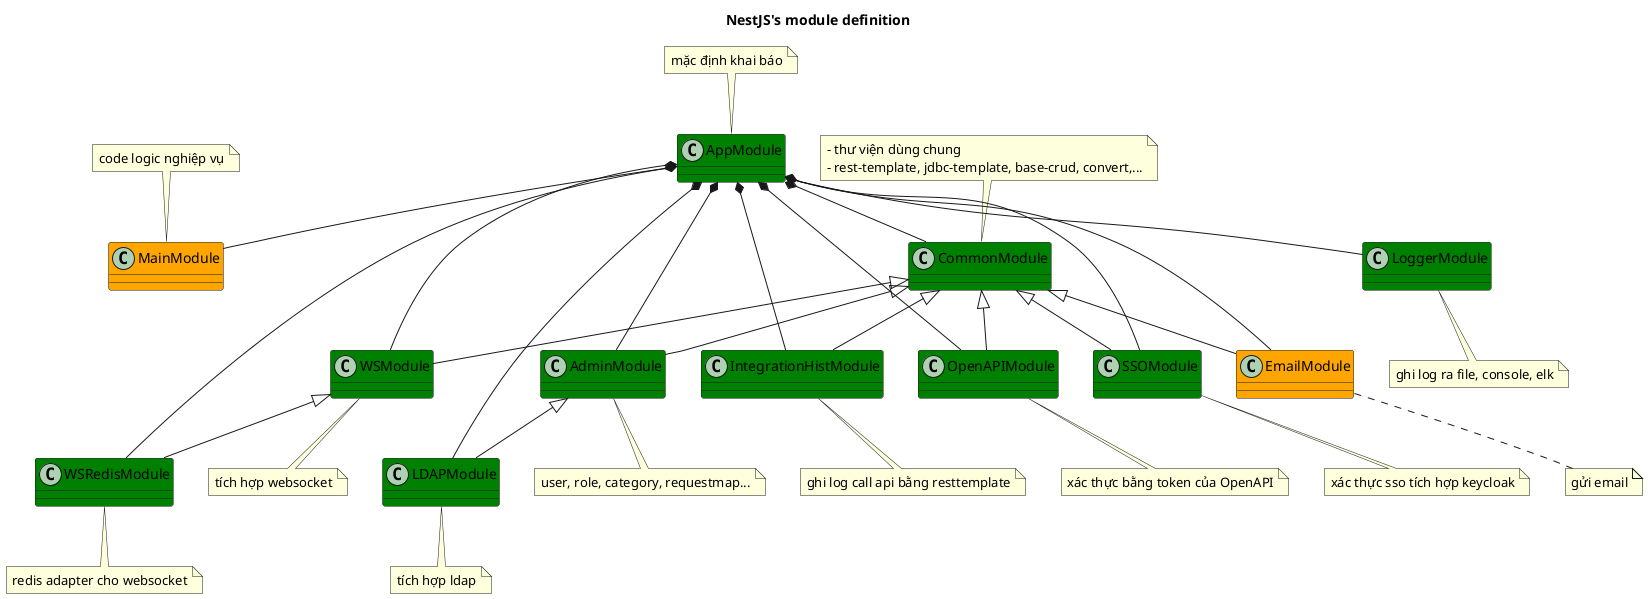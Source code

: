 @startuml modules
title NestJS's module definition

class MainModule #orange
note top
code logic nghiệp vụ
end note

class AppModule #green
note top
mặc định khai báo
end note

class CommonModule #green
note top
- thư viện dùng chung
- rest-template, jdbc-template, base-crud, convert,...
end note

class AdminModule #green
note bottom
user, role, category, requestmap...
end note

class IntegrationHistModule #green
note bottom
ghi log call api bằng resttemplate
end note

class LDAPModule #green
note bottom
tích hợp ldap
end note

class LoggerModule #green
note bottom
ghi log ra file, console, elk
end note

class OpenAPIModule #green
note bottom
xác thực bằng token của OpenAPI
end note

class SSOModule #green
note bottom
xác thực sso tích hợp keycloak
end note

class WSModule #green
note bottom
tích hợp websocket
end note

class WSRedisModule #green
note bottom
redis adapter cho websocket
end note

class EmailModule #orange
note bottom
gửi email
end note

' MainModule
AppModule *-- MainModule

' CommonModule
AppModule *-- CommonModule

' AdminModule
AppModule *-- AdminModule
CommonModule <|-- AdminModule

' IntegrationHistModule
AppModule *-- IntegrationHistModule
CommonModule <|-- IntegrationHistModule

' LDAPModule
AppModule *-- LDAPModule
AdminModule <|-- LDAPModule

' LoggerModule
AppModule *-- LoggerModule

' OpenAPIModule
AppModule *-- OpenAPIModule
CommonModule <|-- OpenAPIModule

' SSOModule
AppModule *-- SSOModule
CommonModule <|-- SSOModule

' WSModule
AppModule *-- WSModule
CommonModule <|-- WSModule

' RedisWSModule
AppModule *-- WSRedisModule
WSModule <|-- WSRedisModule

' EmailModule
AppModule *-- EmailModule
CommonModule <|-- EmailModule

@enduml